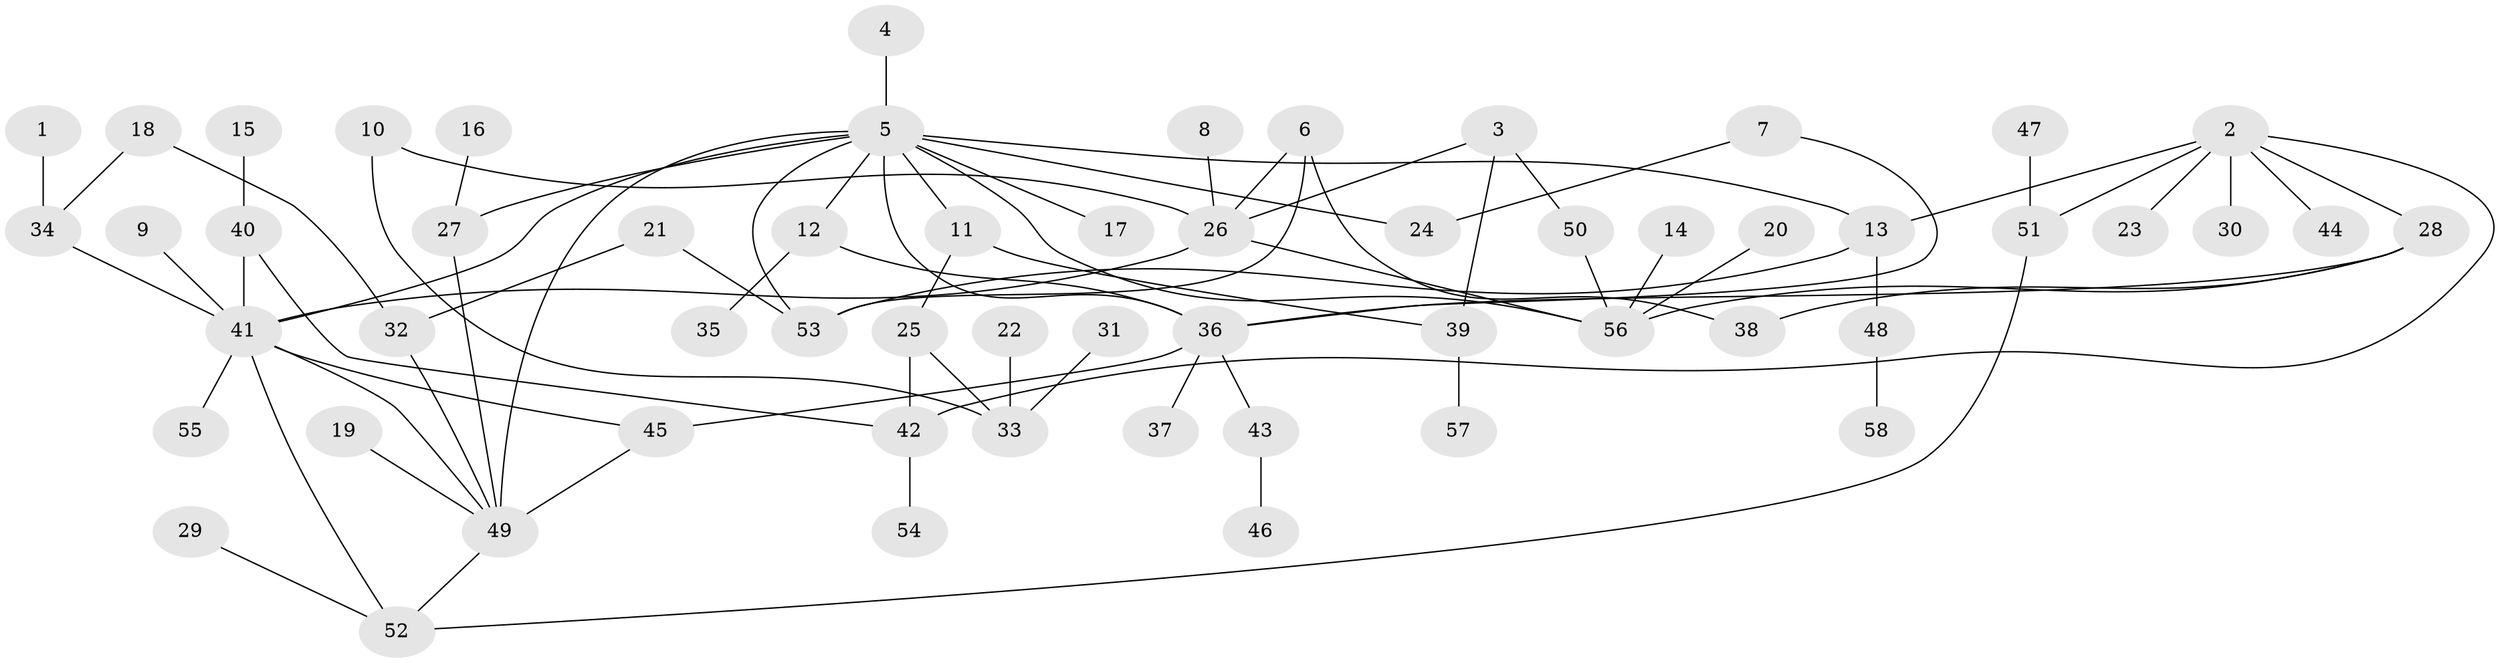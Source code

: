 // original degree distribution, {4: 0.06896551724137931, 5: 0.04310344827586207, 11: 0.008620689655172414, 8: 0.008620689655172414, 7: 0.008620689655172414, 3: 0.22413793103448276, 1: 0.3706896551724138, 2: 0.25, 6: 0.017241379310344827}
// Generated by graph-tools (version 1.1) at 2025/25/03/09/25 03:25:35]
// undirected, 58 vertices, 78 edges
graph export_dot {
graph [start="1"]
  node [color=gray90,style=filled];
  1;
  2;
  3;
  4;
  5;
  6;
  7;
  8;
  9;
  10;
  11;
  12;
  13;
  14;
  15;
  16;
  17;
  18;
  19;
  20;
  21;
  22;
  23;
  24;
  25;
  26;
  27;
  28;
  29;
  30;
  31;
  32;
  33;
  34;
  35;
  36;
  37;
  38;
  39;
  40;
  41;
  42;
  43;
  44;
  45;
  46;
  47;
  48;
  49;
  50;
  51;
  52;
  53;
  54;
  55;
  56;
  57;
  58;
  1 -- 34 [weight=1.0];
  2 -- 13 [weight=1.0];
  2 -- 23 [weight=1.0];
  2 -- 28 [weight=1.0];
  2 -- 30 [weight=1.0];
  2 -- 42 [weight=1.0];
  2 -- 44 [weight=1.0];
  2 -- 51 [weight=1.0];
  3 -- 26 [weight=1.0];
  3 -- 39 [weight=1.0];
  3 -- 50 [weight=1.0];
  4 -- 5 [weight=1.0];
  5 -- 11 [weight=1.0];
  5 -- 12 [weight=1.0];
  5 -- 13 [weight=1.0];
  5 -- 17 [weight=1.0];
  5 -- 24 [weight=1.0];
  5 -- 27 [weight=1.0];
  5 -- 36 [weight=1.0];
  5 -- 41 [weight=1.0];
  5 -- 49 [weight=1.0];
  5 -- 53 [weight=1.0];
  5 -- 56 [weight=1.0];
  6 -- 26 [weight=1.0];
  6 -- 38 [weight=1.0];
  6 -- 53 [weight=1.0];
  7 -- 24 [weight=1.0];
  7 -- 36 [weight=1.0];
  8 -- 26 [weight=1.0];
  9 -- 41 [weight=1.0];
  10 -- 26 [weight=1.0];
  10 -- 33 [weight=1.0];
  11 -- 25 [weight=1.0];
  11 -- 39 [weight=1.0];
  12 -- 35 [weight=1.0];
  12 -- 36 [weight=1.0];
  13 -- 48 [weight=1.0];
  13 -- 53 [weight=1.0];
  14 -- 56 [weight=1.0];
  15 -- 40 [weight=1.0];
  16 -- 27 [weight=1.0];
  18 -- 32 [weight=1.0];
  18 -- 34 [weight=1.0];
  19 -- 49 [weight=1.0];
  20 -- 56 [weight=1.0];
  21 -- 32 [weight=1.0];
  21 -- 53 [weight=1.0];
  22 -- 33 [weight=1.0];
  25 -- 33 [weight=1.0];
  25 -- 42 [weight=1.0];
  26 -- 41 [weight=1.0];
  26 -- 56 [weight=1.0];
  27 -- 49 [weight=1.0];
  28 -- 36 [weight=1.0];
  28 -- 38 [weight=1.0];
  28 -- 56 [weight=1.0];
  29 -- 52 [weight=1.0];
  31 -- 33 [weight=1.0];
  32 -- 49 [weight=1.0];
  34 -- 41 [weight=1.0];
  36 -- 37 [weight=1.0];
  36 -- 43 [weight=1.0];
  36 -- 45 [weight=1.0];
  39 -- 57 [weight=1.0];
  40 -- 41 [weight=1.0];
  40 -- 42 [weight=1.0];
  41 -- 45 [weight=1.0];
  41 -- 49 [weight=1.0];
  41 -- 52 [weight=1.0];
  41 -- 55 [weight=1.0];
  42 -- 54 [weight=1.0];
  43 -- 46 [weight=1.0];
  45 -- 49 [weight=2.0];
  47 -- 51 [weight=1.0];
  48 -- 58 [weight=1.0];
  49 -- 52 [weight=1.0];
  50 -- 56 [weight=1.0];
  51 -- 52 [weight=1.0];
}

